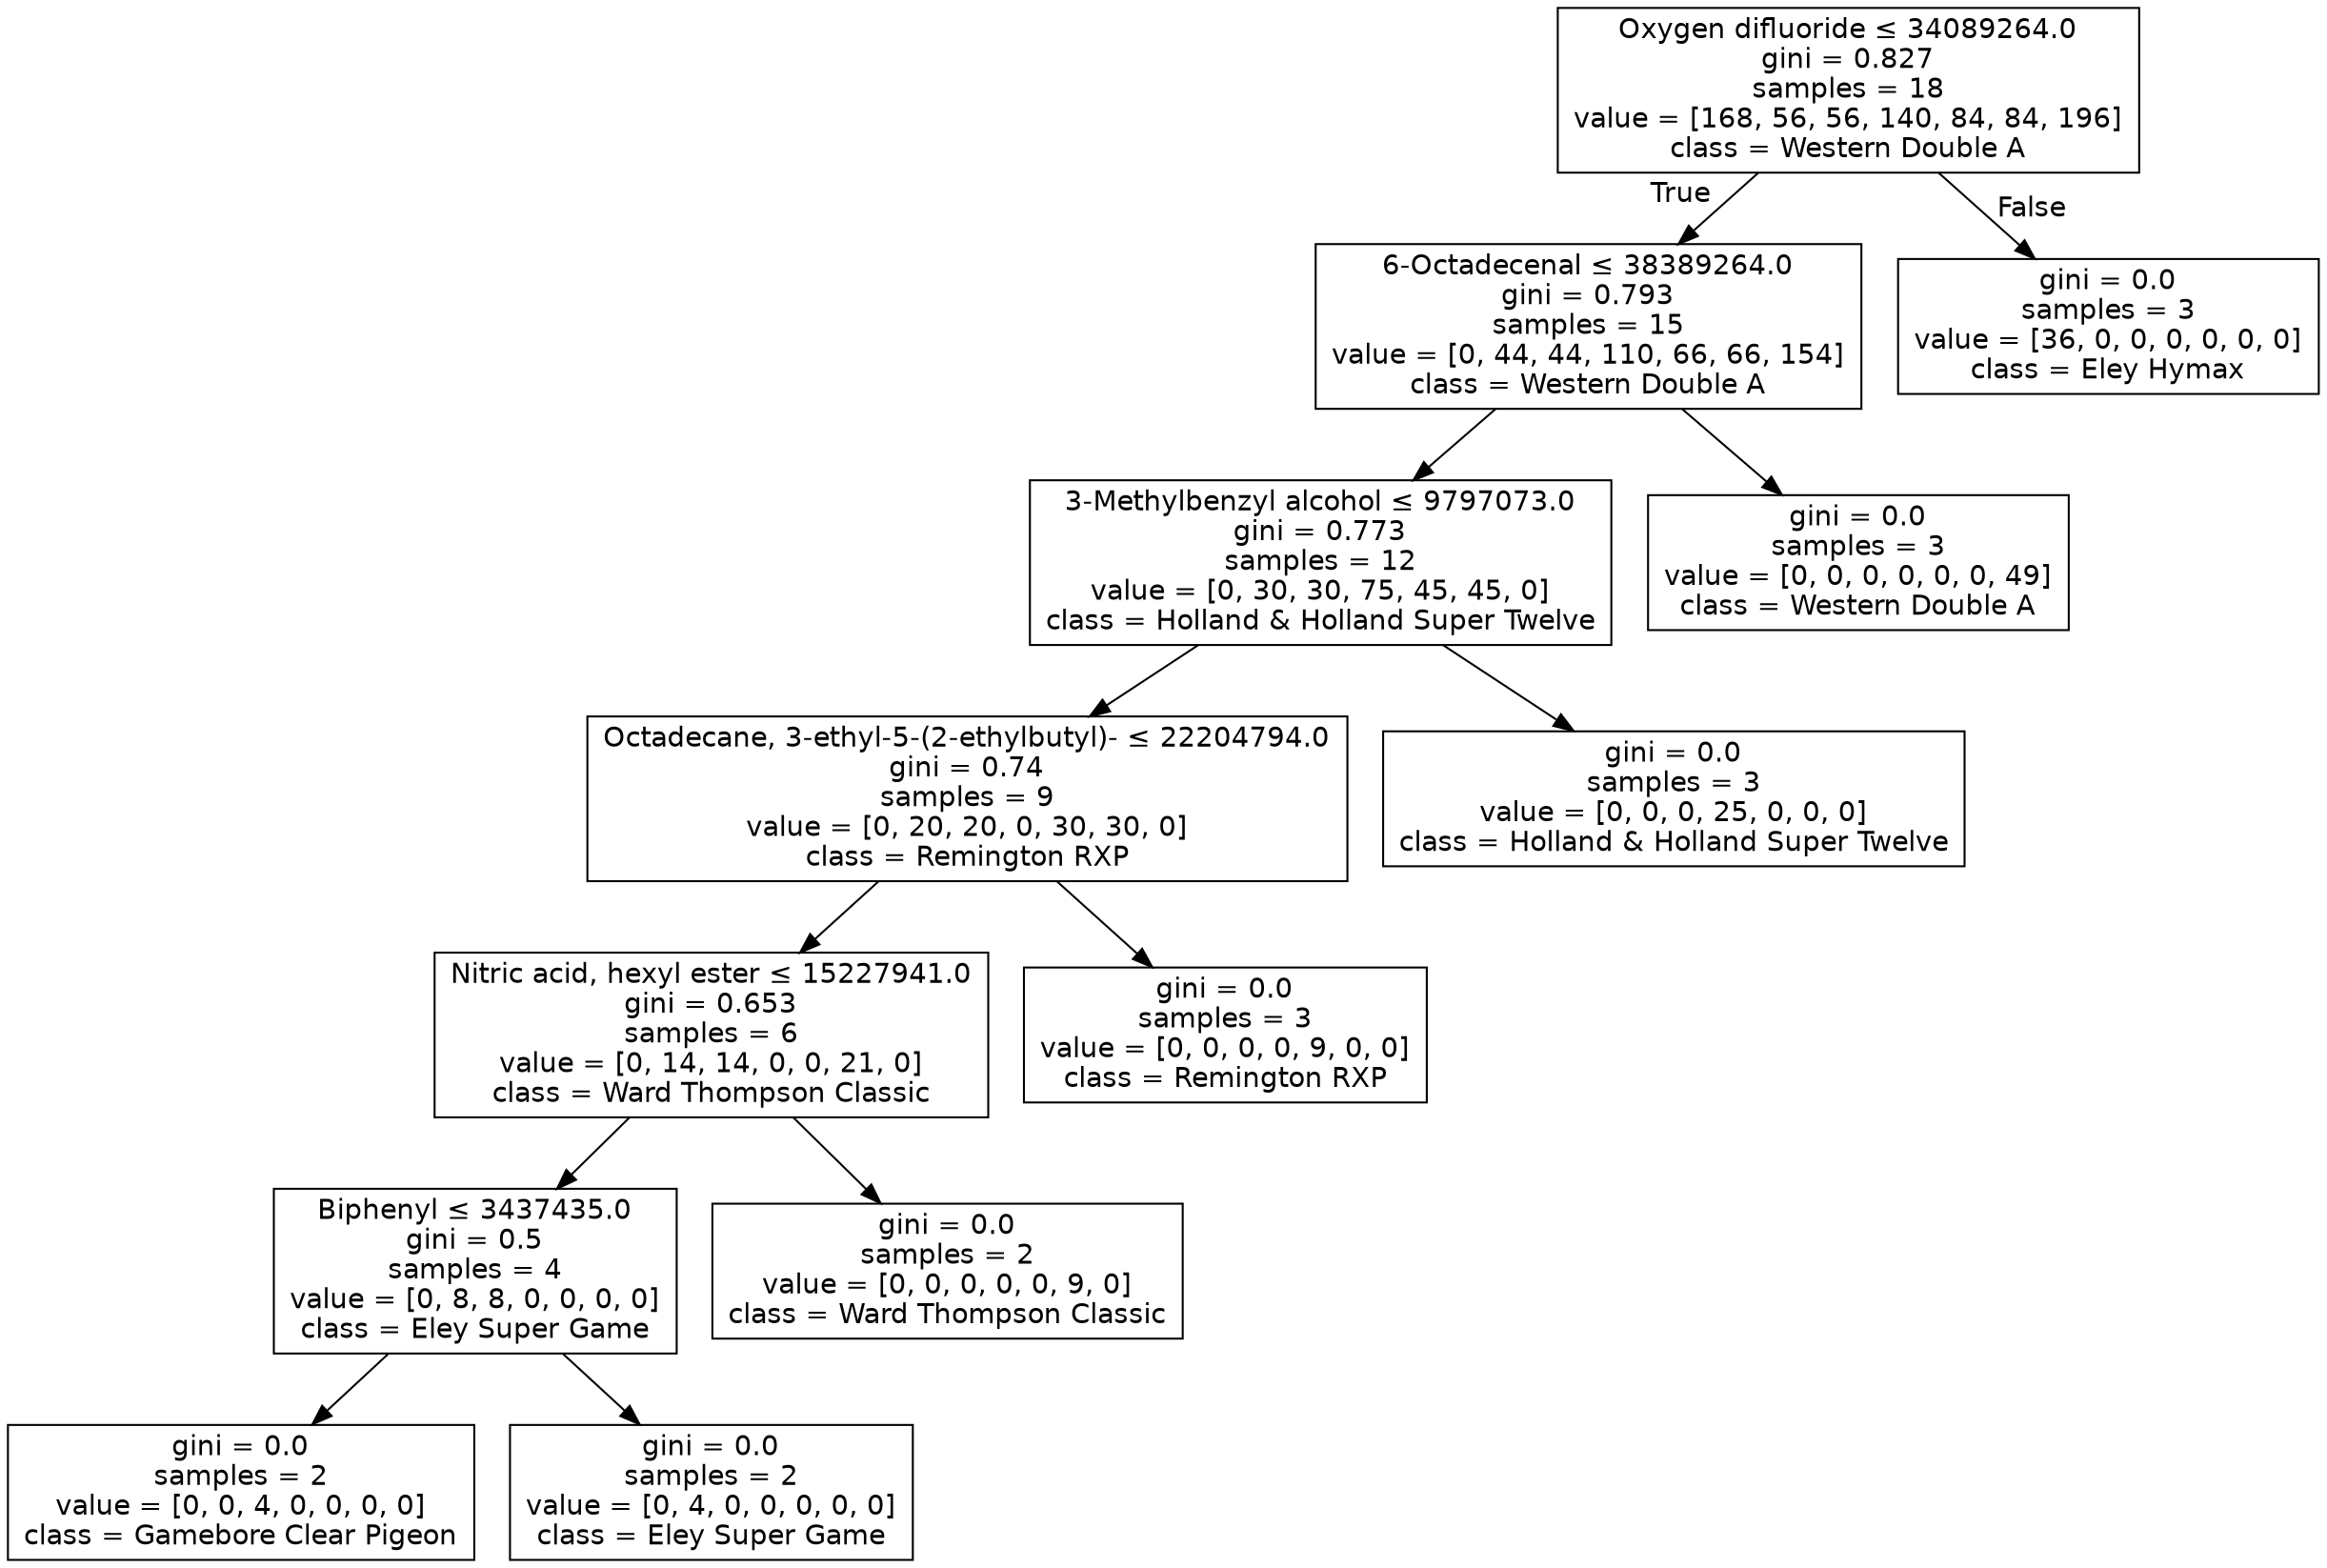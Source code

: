 digraph Tree {
node [shape=box, fontname="helvetica"] ;
edge [fontname="helvetica"] ;
0 [label=<Oxygen difluoride &le; 34089264.0<br/>gini = 0.827<br/>samples = 18<br/>value = [168, 56, 56, 140, 84, 84, 196]<br/>class = Western Double A>] ;
1 [label=<6-Octadecenal &le; 38389264.0<br/>gini = 0.793<br/>samples = 15<br/>value = [0, 44, 44, 110, 66, 66, 154]<br/>class = Western Double A>] ;
0 -> 1 [labeldistance=2.5, labelangle=45, headlabel="True"] ;
2 [label=<3-Methylbenzyl alcohol &le; 9797073.0<br/>gini = 0.773<br/>samples = 12<br/>value = [0, 30, 30, 75, 45, 45, 0]<br/>class = Holland &amp; Holland Super Twelve>] ;
1 -> 2 ;
3 [label=<Octadecane, 3-ethyl-5-(2-ethylbutyl)- &le; 22204794.0<br/>gini = 0.74<br/>samples = 9<br/>value = [0, 20, 20, 0, 30, 30, 0]<br/>class = Remington RXP>] ;
2 -> 3 ;
4 [label=<Nitric acid, hexyl ester &le; 15227941.0<br/>gini = 0.653<br/>samples = 6<br/>value = [0, 14, 14, 0, 0, 21, 0]<br/>class = Ward Thompson Classic>] ;
3 -> 4 ;
5 [label=<Biphenyl &le; 3437435.0<br/>gini = 0.5<br/>samples = 4<br/>value = [0, 8, 8, 0, 0, 0, 0]<br/>class = Eley Super Game>] ;
4 -> 5 ;
6 [label=<gini = 0.0<br/>samples = 2<br/>value = [0, 0, 4, 0, 0, 0, 0]<br/>class = Gamebore Clear Pigeon>] ;
5 -> 6 ;
7 [label=<gini = 0.0<br/>samples = 2<br/>value = [0, 4, 0, 0, 0, 0, 0]<br/>class = Eley Super Game>] ;
5 -> 7 ;
8 [label=<gini = 0.0<br/>samples = 2<br/>value = [0, 0, 0, 0, 0, 9, 0]<br/>class = Ward Thompson Classic>] ;
4 -> 8 ;
9 [label=<gini = 0.0<br/>samples = 3<br/>value = [0, 0, 0, 0, 9, 0, 0]<br/>class = Remington RXP>] ;
3 -> 9 ;
10 [label=<gini = 0.0<br/>samples = 3<br/>value = [0, 0, 0, 25, 0, 0, 0]<br/>class = Holland &amp; Holland Super Twelve>] ;
2 -> 10 ;
11 [label=<gini = 0.0<br/>samples = 3<br/>value = [0, 0, 0, 0, 0, 0, 49]<br/>class = Western Double A>] ;
1 -> 11 ;
12 [label=<gini = 0.0<br/>samples = 3<br/>value = [36, 0, 0, 0, 0, 0, 0]<br/>class = Eley Hymax>] ;
0 -> 12 [labeldistance=2.5, labelangle=-45, headlabel="False"] ;
}
